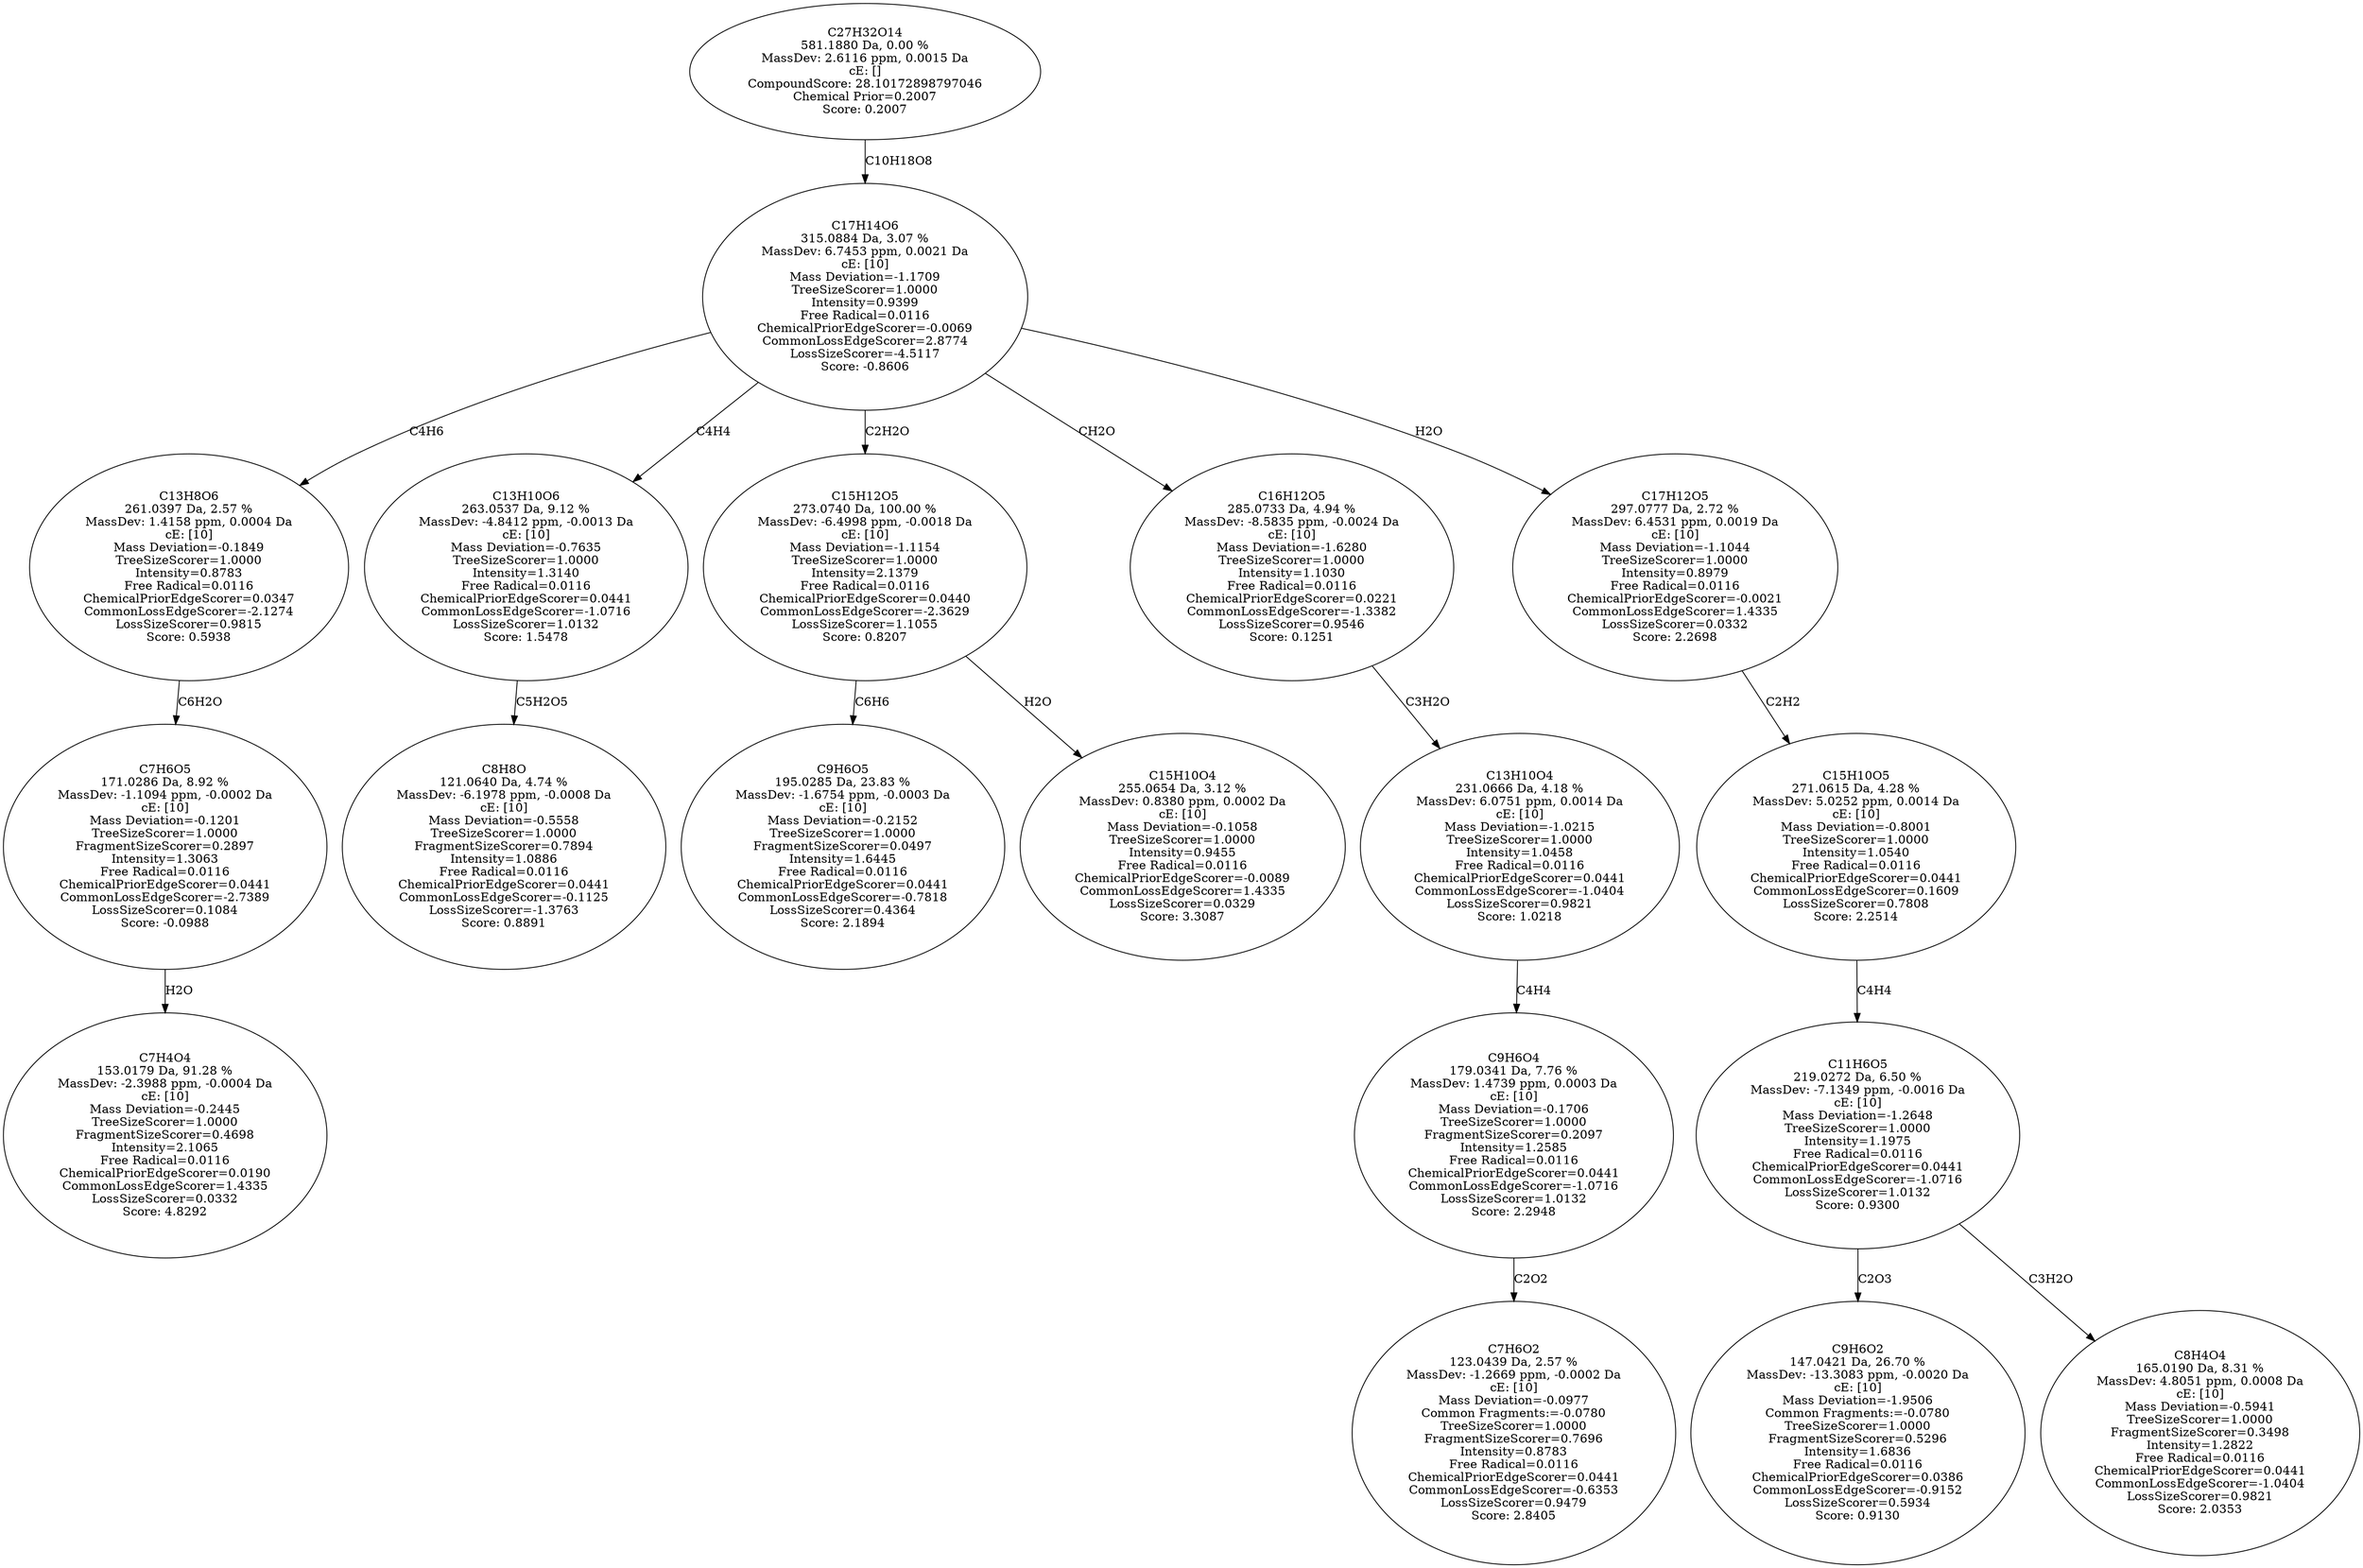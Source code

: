 strict digraph {
v1 [label="C7H4O4\n153.0179 Da, 91.28 %\nMassDev: -2.3988 ppm, -0.0004 Da\ncE: [10]\nMass Deviation=-0.2445\nTreeSizeScorer=1.0000\nFragmentSizeScorer=0.4698\nIntensity=2.1065\nFree Radical=0.0116\nChemicalPriorEdgeScorer=0.0190\nCommonLossEdgeScorer=1.4335\nLossSizeScorer=0.0332\nScore: 4.8292"];
v2 [label="C7H6O5\n171.0286 Da, 8.92 %\nMassDev: -1.1094 ppm, -0.0002 Da\ncE: [10]\nMass Deviation=-0.1201\nTreeSizeScorer=1.0000\nFragmentSizeScorer=0.2897\nIntensity=1.3063\nFree Radical=0.0116\nChemicalPriorEdgeScorer=0.0441\nCommonLossEdgeScorer=-2.7389\nLossSizeScorer=0.1084\nScore: -0.0988"];
v3 [label="C13H8O6\n261.0397 Da, 2.57 %\nMassDev: 1.4158 ppm, 0.0004 Da\ncE: [10]\nMass Deviation=-0.1849\nTreeSizeScorer=1.0000\nIntensity=0.8783\nFree Radical=0.0116\nChemicalPriorEdgeScorer=0.0347\nCommonLossEdgeScorer=-2.1274\nLossSizeScorer=0.9815\nScore: 0.5938"];
v4 [label="C8H8O\n121.0640 Da, 4.74 %\nMassDev: -6.1978 ppm, -0.0008 Da\ncE: [10]\nMass Deviation=-0.5558\nTreeSizeScorer=1.0000\nFragmentSizeScorer=0.7894\nIntensity=1.0886\nFree Radical=0.0116\nChemicalPriorEdgeScorer=0.0441\nCommonLossEdgeScorer=-0.1125\nLossSizeScorer=-1.3763\nScore: 0.8891"];
v5 [label="C13H10O6\n263.0537 Da, 9.12 %\nMassDev: -4.8412 ppm, -0.0013 Da\ncE: [10]\nMass Deviation=-0.7635\nTreeSizeScorer=1.0000\nIntensity=1.3140\nFree Radical=0.0116\nChemicalPriorEdgeScorer=0.0441\nCommonLossEdgeScorer=-1.0716\nLossSizeScorer=1.0132\nScore: 1.5478"];
v6 [label="C9H6O5\n195.0285 Da, 23.83 %\nMassDev: -1.6754 ppm, -0.0003 Da\ncE: [10]\nMass Deviation=-0.2152\nTreeSizeScorer=1.0000\nFragmentSizeScorer=0.0497\nIntensity=1.6445\nFree Radical=0.0116\nChemicalPriorEdgeScorer=0.0441\nCommonLossEdgeScorer=-0.7818\nLossSizeScorer=0.4364\nScore: 2.1894"];
v7 [label="C15H10O4\n255.0654 Da, 3.12 %\nMassDev: 0.8380 ppm, 0.0002 Da\ncE: [10]\nMass Deviation=-0.1058\nTreeSizeScorer=1.0000\nIntensity=0.9455\nFree Radical=0.0116\nChemicalPriorEdgeScorer=-0.0089\nCommonLossEdgeScorer=1.4335\nLossSizeScorer=0.0329\nScore: 3.3087"];
v8 [label="C15H12O5\n273.0740 Da, 100.00 %\nMassDev: -6.4998 ppm, -0.0018 Da\ncE: [10]\nMass Deviation=-1.1154\nTreeSizeScorer=1.0000\nIntensity=2.1379\nFree Radical=0.0116\nChemicalPriorEdgeScorer=0.0440\nCommonLossEdgeScorer=-2.3629\nLossSizeScorer=1.1055\nScore: 0.8207"];
v9 [label="C7H6O2\n123.0439 Da, 2.57 %\nMassDev: -1.2669 ppm, -0.0002 Da\ncE: [10]\nMass Deviation=-0.0977\nCommon Fragments:=-0.0780\nTreeSizeScorer=1.0000\nFragmentSizeScorer=0.7696\nIntensity=0.8783\nFree Radical=0.0116\nChemicalPriorEdgeScorer=0.0441\nCommonLossEdgeScorer=-0.6353\nLossSizeScorer=0.9479\nScore: 2.8405"];
v10 [label="C9H6O4\n179.0341 Da, 7.76 %\nMassDev: 1.4739 ppm, 0.0003 Da\ncE: [10]\nMass Deviation=-0.1706\nTreeSizeScorer=1.0000\nFragmentSizeScorer=0.2097\nIntensity=1.2585\nFree Radical=0.0116\nChemicalPriorEdgeScorer=0.0441\nCommonLossEdgeScorer=-1.0716\nLossSizeScorer=1.0132\nScore: 2.2948"];
v11 [label="C13H10O4\n231.0666 Da, 4.18 %\nMassDev: 6.0751 ppm, 0.0014 Da\ncE: [10]\nMass Deviation=-1.0215\nTreeSizeScorer=1.0000\nIntensity=1.0458\nFree Radical=0.0116\nChemicalPriorEdgeScorer=0.0441\nCommonLossEdgeScorer=-1.0404\nLossSizeScorer=0.9821\nScore: 1.0218"];
v12 [label="C16H12O5\n285.0733 Da, 4.94 %\nMassDev: -8.5835 ppm, -0.0024 Da\ncE: [10]\nMass Deviation=-1.6280\nTreeSizeScorer=1.0000\nIntensity=1.1030\nFree Radical=0.0116\nChemicalPriorEdgeScorer=0.0221\nCommonLossEdgeScorer=-1.3382\nLossSizeScorer=0.9546\nScore: 0.1251"];
v13 [label="C9H6O2\n147.0421 Da, 26.70 %\nMassDev: -13.3083 ppm, -0.0020 Da\ncE: [10]\nMass Deviation=-1.9506\nCommon Fragments:=-0.0780\nTreeSizeScorer=1.0000\nFragmentSizeScorer=0.5296\nIntensity=1.6836\nFree Radical=0.0116\nChemicalPriorEdgeScorer=0.0386\nCommonLossEdgeScorer=-0.9152\nLossSizeScorer=0.5934\nScore: 0.9130"];
v14 [label="C8H4O4\n165.0190 Da, 8.31 %\nMassDev: 4.8051 ppm, 0.0008 Da\ncE: [10]\nMass Deviation=-0.5941\nTreeSizeScorer=1.0000\nFragmentSizeScorer=0.3498\nIntensity=1.2822\nFree Radical=0.0116\nChemicalPriorEdgeScorer=0.0441\nCommonLossEdgeScorer=-1.0404\nLossSizeScorer=0.9821\nScore: 2.0353"];
v15 [label="C11H6O5\n219.0272 Da, 6.50 %\nMassDev: -7.1349 ppm, -0.0016 Da\ncE: [10]\nMass Deviation=-1.2648\nTreeSizeScorer=1.0000\nIntensity=1.1975\nFree Radical=0.0116\nChemicalPriorEdgeScorer=0.0441\nCommonLossEdgeScorer=-1.0716\nLossSizeScorer=1.0132\nScore: 0.9300"];
v16 [label="C15H10O5\n271.0615 Da, 4.28 %\nMassDev: 5.0252 ppm, 0.0014 Da\ncE: [10]\nMass Deviation=-0.8001\nTreeSizeScorer=1.0000\nIntensity=1.0540\nFree Radical=0.0116\nChemicalPriorEdgeScorer=0.0441\nCommonLossEdgeScorer=0.1609\nLossSizeScorer=0.7808\nScore: 2.2514"];
v17 [label="C17H12O5\n297.0777 Da, 2.72 %\nMassDev: 6.4531 ppm, 0.0019 Da\ncE: [10]\nMass Deviation=-1.1044\nTreeSizeScorer=1.0000\nIntensity=0.8979\nFree Radical=0.0116\nChemicalPriorEdgeScorer=-0.0021\nCommonLossEdgeScorer=1.4335\nLossSizeScorer=0.0332\nScore: 2.2698"];
v18 [label="C17H14O6\n315.0884 Da, 3.07 %\nMassDev: 6.7453 ppm, 0.0021 Da\ncE: [10]\nMass Deviation=-1.1709\nTreeSizeScorer=1.0000\nIntensity=0.9399\nFree Radical=0.0116\nChemicalPriorEdgeScorer=-0.0069\nCommonLossEdgeScorer=2.8774\nLossSizeScorer=-4.5117\nScore: -0.8606"];
v19 [label="C27H32O14\n581.1880 Da, 0.00 %\nMassDev: 2.6116 ppm, 0.0015 Da\ncE: []\nCompoundScore: 28.10172898797046\nChemical Prior=0.2007\nScore: 0.2007"];
v2 -> v1 [label="H2O"];
v3 -> v2 [label="C6H2O"];
v18 -> v3 [label="C4H6"];
v5 -> v4 [label="C5H2O5"];
v18 -> v5 [label="C4H4"];
v8 -> v6 [label="C6H6"];
v8 -> v7 [label="H2O"];
v18 -> v8 [label="C2H2O"];
v10 -> v9 [label="C2O2"];
v11 -> v10 [label="C4H4"];
v12 -> v11 [label="C3H2O"];
v18 -> v12 [label="CH2O"];
v15 -> v13 [label="C2O3"];
v15 -> v14 [label="C3H2O"];
v16 -> v15 [label="C4H4"];
v17 -> v16 [label="C2H2"];
v18 -> v17 [label="H2O"];
v19 -> v18 [label="C10H18O8"];
}